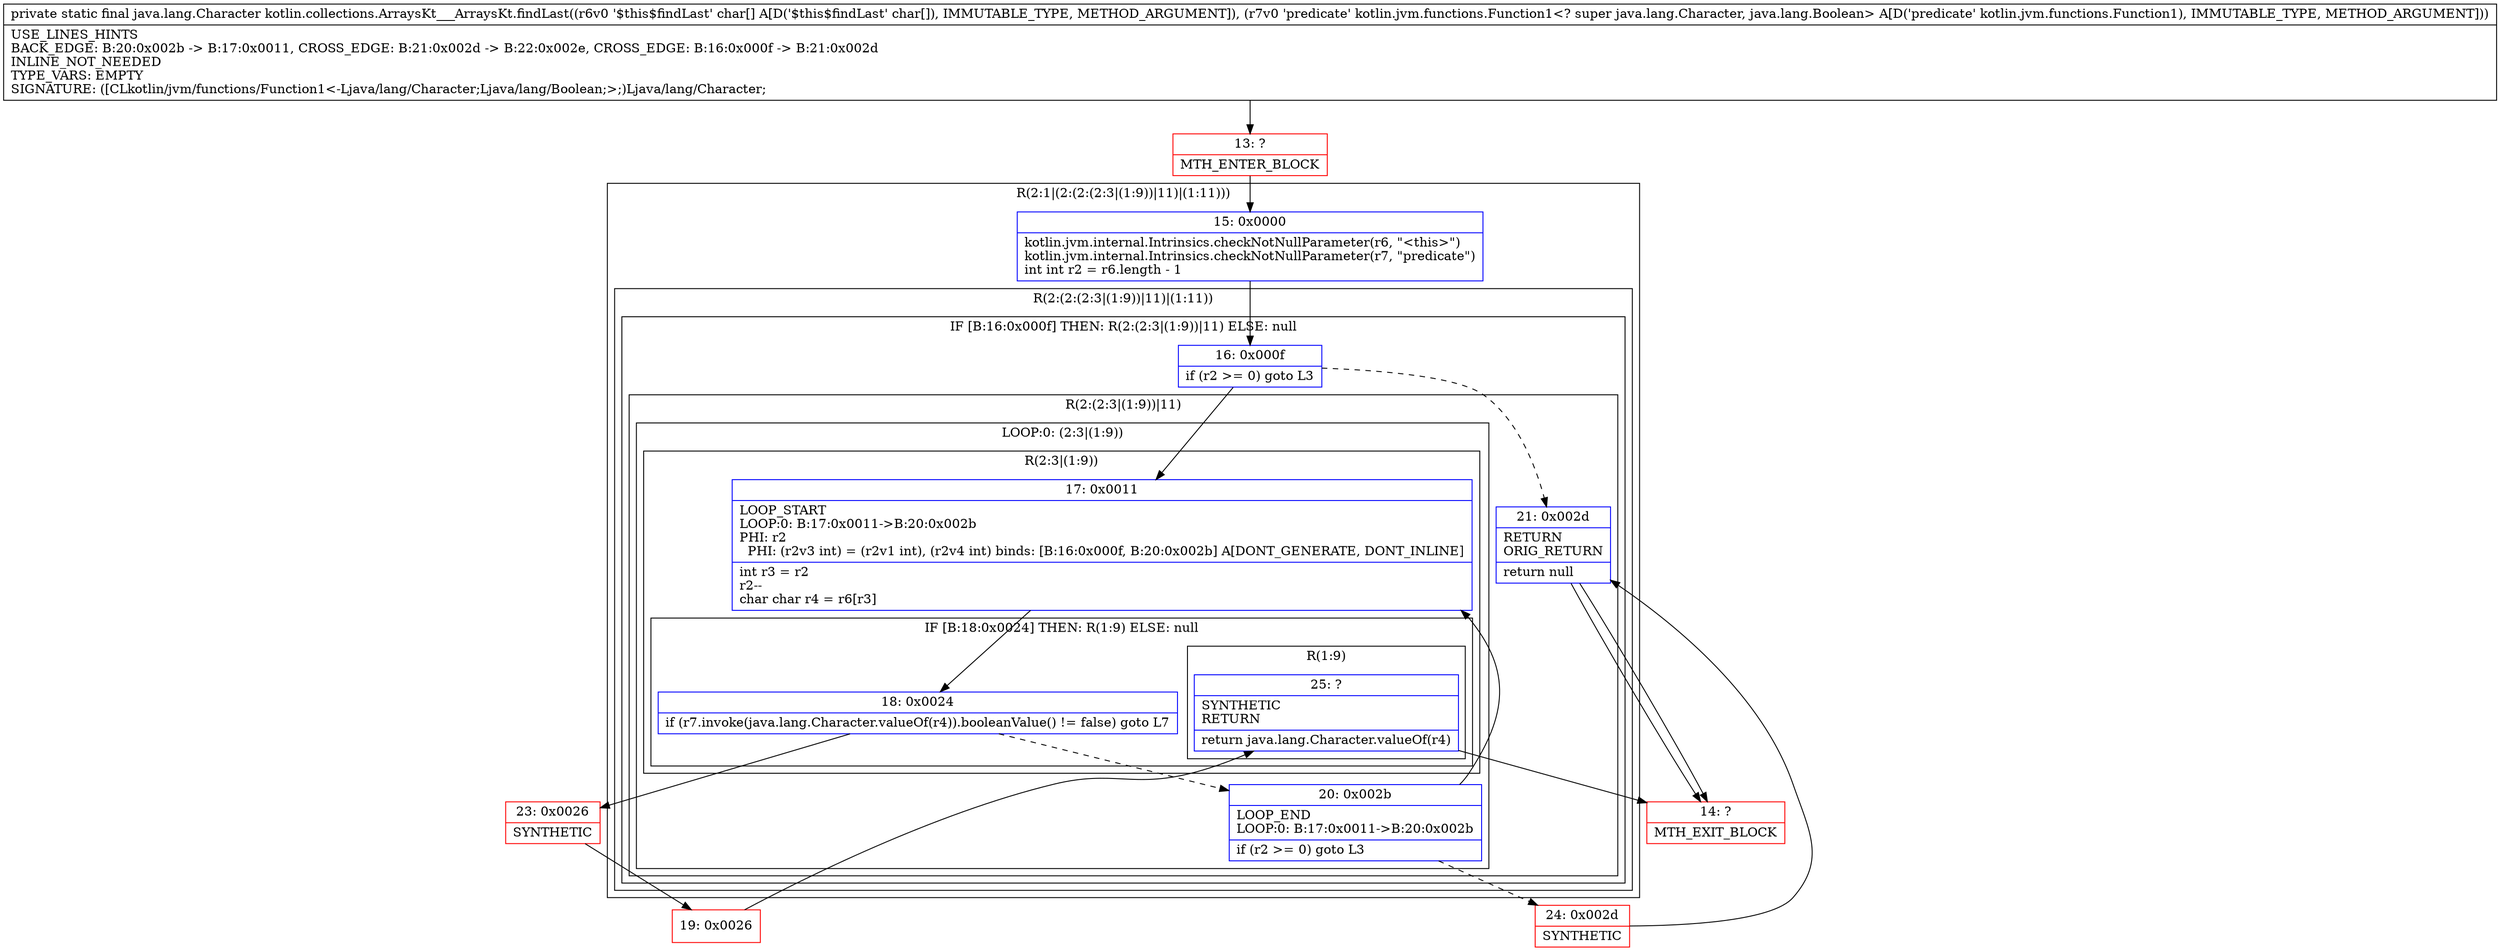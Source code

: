 digraph "CFG forkotlin.collections.ArraysKt___ArraysKt.findLast([CLkotlin\/jvm\/functions\/Function1;)Ljava\/lang\/Character;" {
subgraph cluster_Region_2064958027 {
label = "R(2:1|(2:(2:(2:3|(1:9))|11)|(1:11)))";
node [shape=record,color=blue];
Node_15 [shape=record,label="{15\:\ 0x0000|kotlin.jvm.internal.Intrinsics.checkNotNullParameter(r6, \"\<this\>\")\lkotlin.jvm.internal.Intrinsics.checkNotNullParameter(r7, \"predicate\")\lint int r2 = r6.length \- 1\l}"];
subgraph cluster_Region_703967915 {
label = "R(2:(2:(2:3|(1:9))|11)|(1:11))";
node [shape=record,color=blue];
subgraph cluster_IfRegion_1169776459 {
label = "IF [B:16:0x000f] THEN: R(2:(2:3|(1:9))|11) ELSE: null";
node [shape=record,color=blue];
Node_16 [shape=record,label="{16\:\ 0x000f|if (r2 \>= 0) goto L3\l}"];
subgraph cluster_Region_811666108 {
label = "R(2:(2:3|(1:9))|11)";
node [shape=record,color=blue];
subgraph cluster_LoopRegion_739990666 {
label = "LOOP:0: (2:3|(1:9))";
node [shape=record,color=blue];
Node_20 [shape=record,label="{20\:\ 0x002b|LOOP_END\lLOOP:0: B:17:0x0011\-\>B:20:0x002b\l|if (r2 \>= 0) goto L3\l}"];
subgraph cluster_Region_435073018 {
label = "R(2:3|(1:9))";
node [shape=record,color=blue];
Node_17 [shape=record,label="{17\:\ 0x0011|LOOP_START\lLOOP:0: B:17:0x0011\-\>B:20:0x002b\lPHI: r2 \l  PHI: (r2v3 int) = (r2v1 int), (r2v4 int) binds: [B:16:0x000f, B:20:0x002b] A[DONT_GENERATE, DONT_INLINE]\l|int r3 = r2\lr2\-\-\lchar char r4 = r6[r3]\l}"];
subgraph cluster_IfRegion_1900070360 {
label = "IF [B:18:0x0024] THEN: R(1:9) ELSE: null";
node [shape=record,color=blue];
Node_18 [shape=record,label="{18\:\ 0x0024|if (r7.invoke(java.lang.Character.valueOf(r4)).booleanValue() != false) goto L7\l}"];
subgraph cluster_Region_498935157 {
label = "R(1:9)";
node [shape=record,color=blue];
Node_25 [shape=record,label="{25\:\ ?|SYNTHETIC\lRETURN\l|return java.lang.Character.valueOf(r4)\l}"];
}
}
}
}
Node_21 [shape=record,label="{21\:\ 0x002d|RETURN\lORIG_RETURN\l|return null\l}"];
}
}
subgraph cluster_Region_184146234 {
label = "R(1:11)";
node [shape=record,color=blue];
Node_21 [shape=record,label="{21\:\ 0x002d|RETURN\lORIG_RETURN\l|return null\l}"];
}
}
}
Node_13 [shape=record,color=red,label="{13\:\ ?|MTH_ENTER_BLOCK\l}"];
Node_24 [shape=record,color=red,label="{24\:\ 0x002d|SYNTHETIC\l}"];
Node_23 [shape=record,color=red,label="{23\:\ 0x0026|SYNTHETIC\l}"];
Node_19 [shape=record,color=red,label="{19\:\ 0x0026}"];
Node_14 [shape=record,color=red,label="{14\:\ ?|MTH_EXIT_BLOCK\l}"];
MethodNode[shape=record,label="{private static final java.lang.Character kotlin.collections.ArraysKt___ArraysKt.findLast((r6v0 '$this$findLast' char[] A[D('$this$findLast' char[]), IMMUTABLE_TYPE, METHOD_ARGUMENT]), (r7v0 'predicate' kotlin.jvm.functions.Function1\<? super java.lang.Character, java.lang.Boolean\> A[D('predicate' kotlin.jvm.functions.Function1), IMMUTABLE_TYPE, METHOD_ARGUMENT]))  | USE_LINES_HINTS\lBACK_EDGE: B:20:0x002b \-\> B:17:0x0011, CROSS_EDGE: B:21:0x002d \-\> B:22:0x002e, CROSS_EDGE: B:16:0x000f \-\> B:21:0x002d\lINLINE_NOT_NEEDED\lTYPE_VARS: EMPTY\lSIGNATURE: ([CLkotlin\/jvm\/functions\/Function1\<\-Ljava\/lang\/Character;Ljava\/lang\/Boolean;\>;)Ljava\/lang\/Character;\l}"];
MethodNode -> Node_13;Node_15 -> Node_16;
Node_16 -> Node_17;
Node_16 -> Node_21[style=dashed];
Node_20 -> Node_17;
Node_20 -> Node_24[style=dashed];
Node_17 -> Node_18;
Node_18 -> Node_20[style=dashed];
Node_18 -> Node_23;
Node_25 -> Node_14;
Node_21 -> Node_14;
Node_21 -> Node_14;
Node_13 -> Node_15;
Node_24 -> Node_21;
Node_23 -> Node_19;
Node_19 -> Node_25;
}


